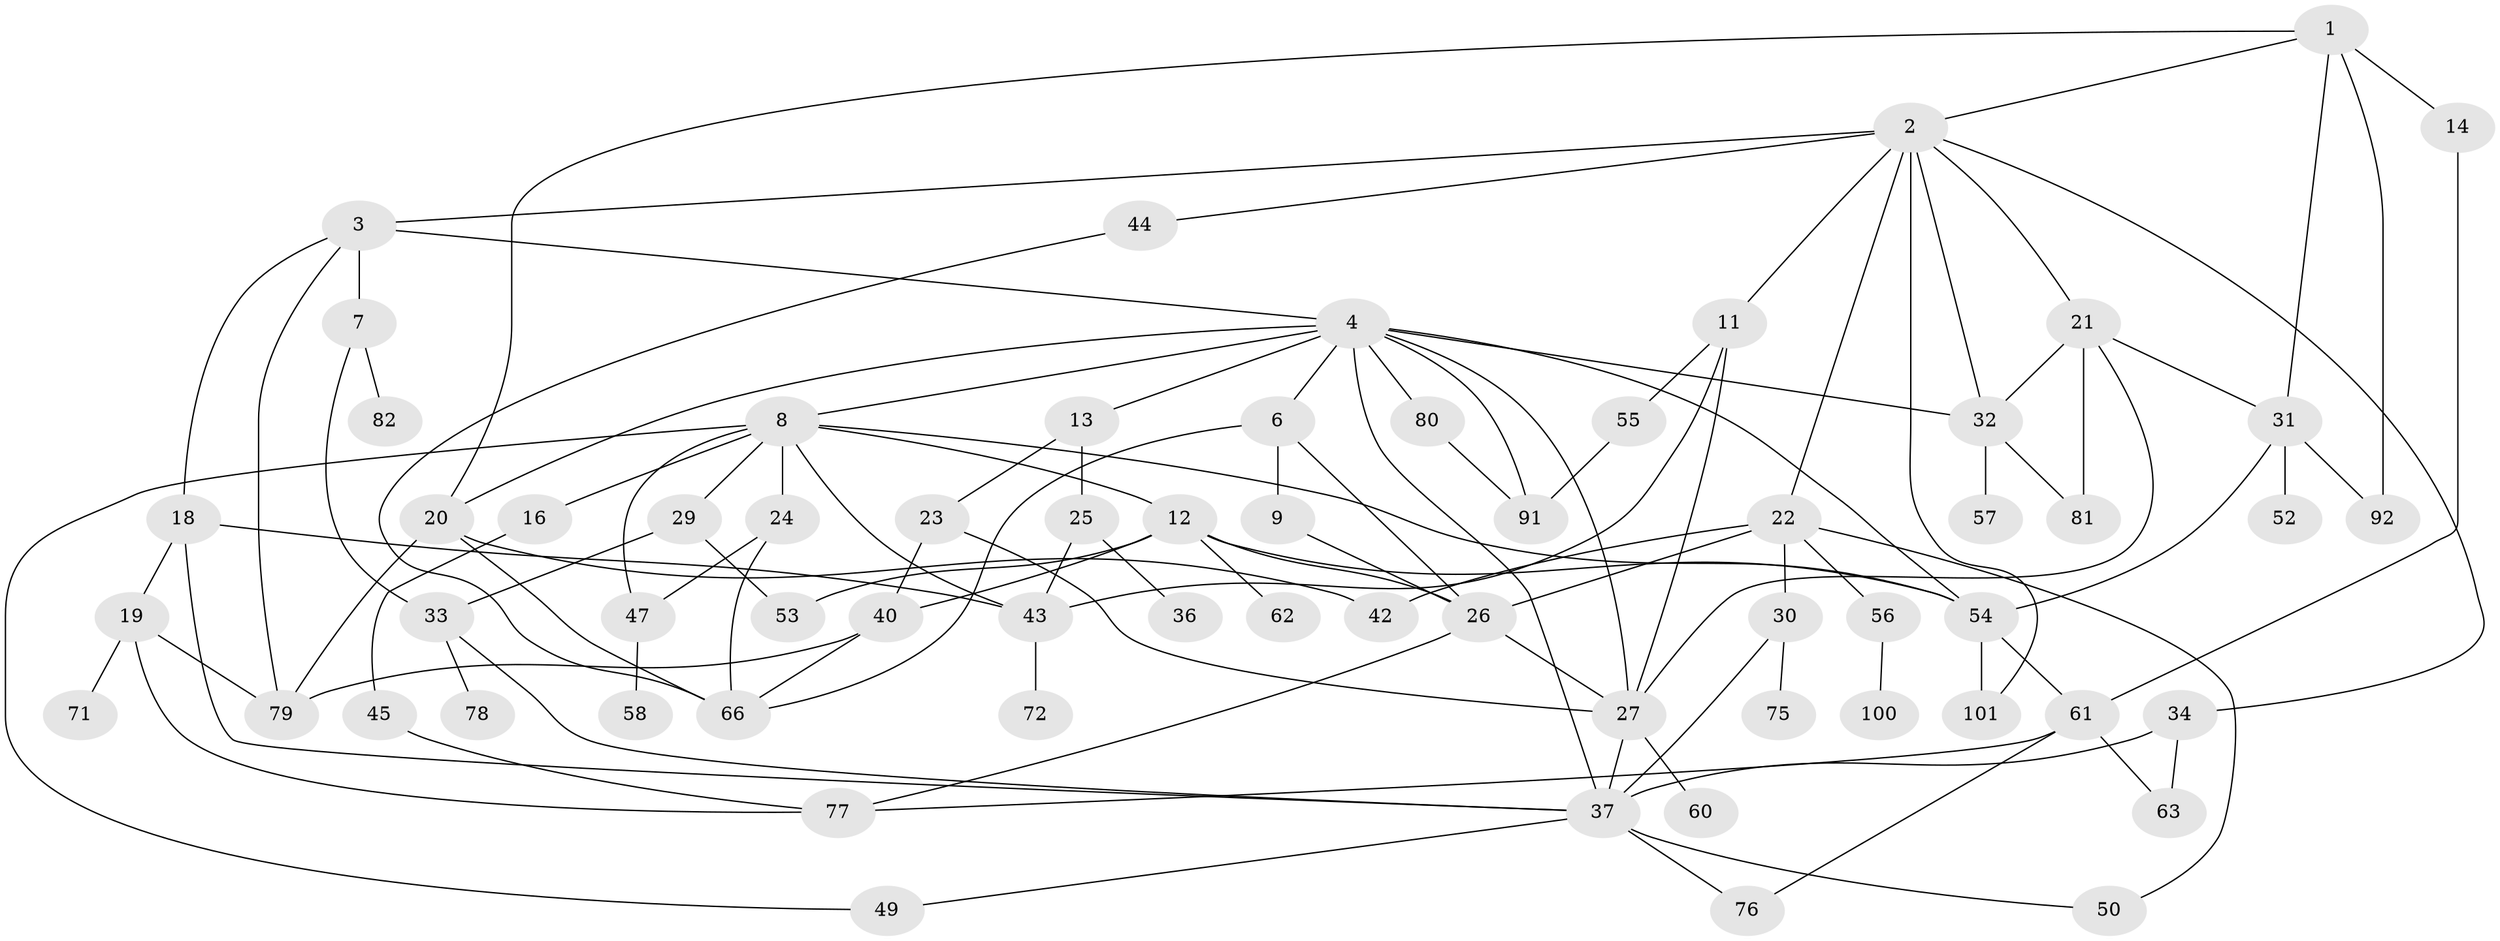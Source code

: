 // Generated by graph-tools (version 1.1) at 2025/23/03/03/25 07:23:33]
// undirected, 65 vertices, 111 edges
graph export_dot {
graph [start="1"]
  node [color=gray90,style=filled];
  1 [super="+17"];
  2 [super="+15"];
  3 [super="+38"];
  4 [super="+5"];
  6 [super="+10"];
  7;
  8 [super="+104"];
  9;
  11 [super="+35"];
  12 [super="+51"];
  13;
  14;
  16 [super="+103"];
  18;
  19 [super="+98"];
  20 [super="+85"];
  21;
  22 [super="+73"];
  23;
  24 [super="+90"];
  25 [super="+28"];
  26 [super="+39"];
  27 [super="+41"];
  29 [super="+64"];
  30 [super="+68"];
  31 [super="+69"];
  32;
  33 [super="+83"];
  34 [super="+48"];
  36;
  37 [super="+88"];
  40 [super="+97"];
  42 [super="+95"];
  43 [super="+46"];
  44;
  45;
  47 [super="+93"];
  49 [super="+84"];
  50 [super="+59"];
  52;
  53;
  54 [super="+89"];
  55 [super="+65"];
  56;
  57 [super="+70"];
  58;
  60;
  61 [super="+67"];
  62;
  63 [super="+74"];
  66 [super="+99"];
  71;
  72;
  75;
  76;
  77 [super="+96"];
  78;
  79 [super="+86"];
  80;
  81;
  82 [super="+87"];
  91 [super="+102"];
  92 [super="+94"];
  100;
  101;
  1 -- 2;
  1 -- 14;
  1 -- 20;
  1 -- 92;
  1 -- 31;
  2 -- 3;
  2 -- 11;
  2 -- 34;
  2 -- 44;
  2 -- 101;
  2 -- 32;
  2 -- 21;
  2 -- 22;
  3 -- 4;
  3 -- 7 [weight=2];
  3 -- 18;
  3 -- 79;
  4 -- 8;
  4 -- 13;
  4 -- 32;
  4 -- 80;
  4 -- 54;
  4 -- 20;
  4 -- 37;
  4 -- 6;
  4 -- 27;
  4 -- 91;
  6 -- 9;
  6 -- 26;
  6 -- 66;
  7 -- 82;
  7 -- 33;
  8 -- 12;
  8 -- 16;
  8 -- 24;
  8 -- 29;
  8 -- 47;
  8 -- 43;
  8 -- 54;
  8 -- 49;
  9 -- 26;
  11 -- 55;
  11 -- 43;
  11 -- 27;
  12 -- 62;
  12 -- 26 [weight=2];
  12 -- 53;
  12 -- 54;
  12 -- 40;
  13 -- 23;
  13 -- 25;
  14 -- 61;
  16 -- 45;
  18 -- 19;
  18 -- 43;
  18 -- 37;
  19 -- 71;
  19 -- 77;
  19 -- 79;
  20 -- 42;
  20 -- 79;
  20 -- 66;
  21 -- 31;
  21 -- 32;
  21 -- 81;
  21 -- 27;
  22 -- 30;
  22 -- 50;
  22 -- 56;
  22 -- 26;
  22 -- 42;
  23 -- 40;
  23 -- 27;
  24 -- 47;
  24 -- 66;
  25 -- 36;
  25 -- 43;
  26 -- 27;
  26 -- 77;
  27 -- 37;
  27 -- 60;
  29 -- 33;
  29 -- 53;
  30 -- 75;
  30 -- 37;
  31 -- 52;
  31 -- 92;
  31 -- 54;
  32 -- 57;
  32 -- 81;
  33 -- 78;
  33 -- 37;
  34 -- 63;
  34 -- 37;
  37 -- 49;
  37 -- 76;
  37 -- 50;
  40 -- 79;
  40 -- 66;
  43 -- 72;
  44 -- 66;
  45 -- 77;
  47 -- 58;
  54 -- 61;
  54 -- 101;
  55 -- 91;
  56 -- 100;
  61 -- 76;
  61 -- 63;
  61 -- 77;
  80 -- 91;
}

